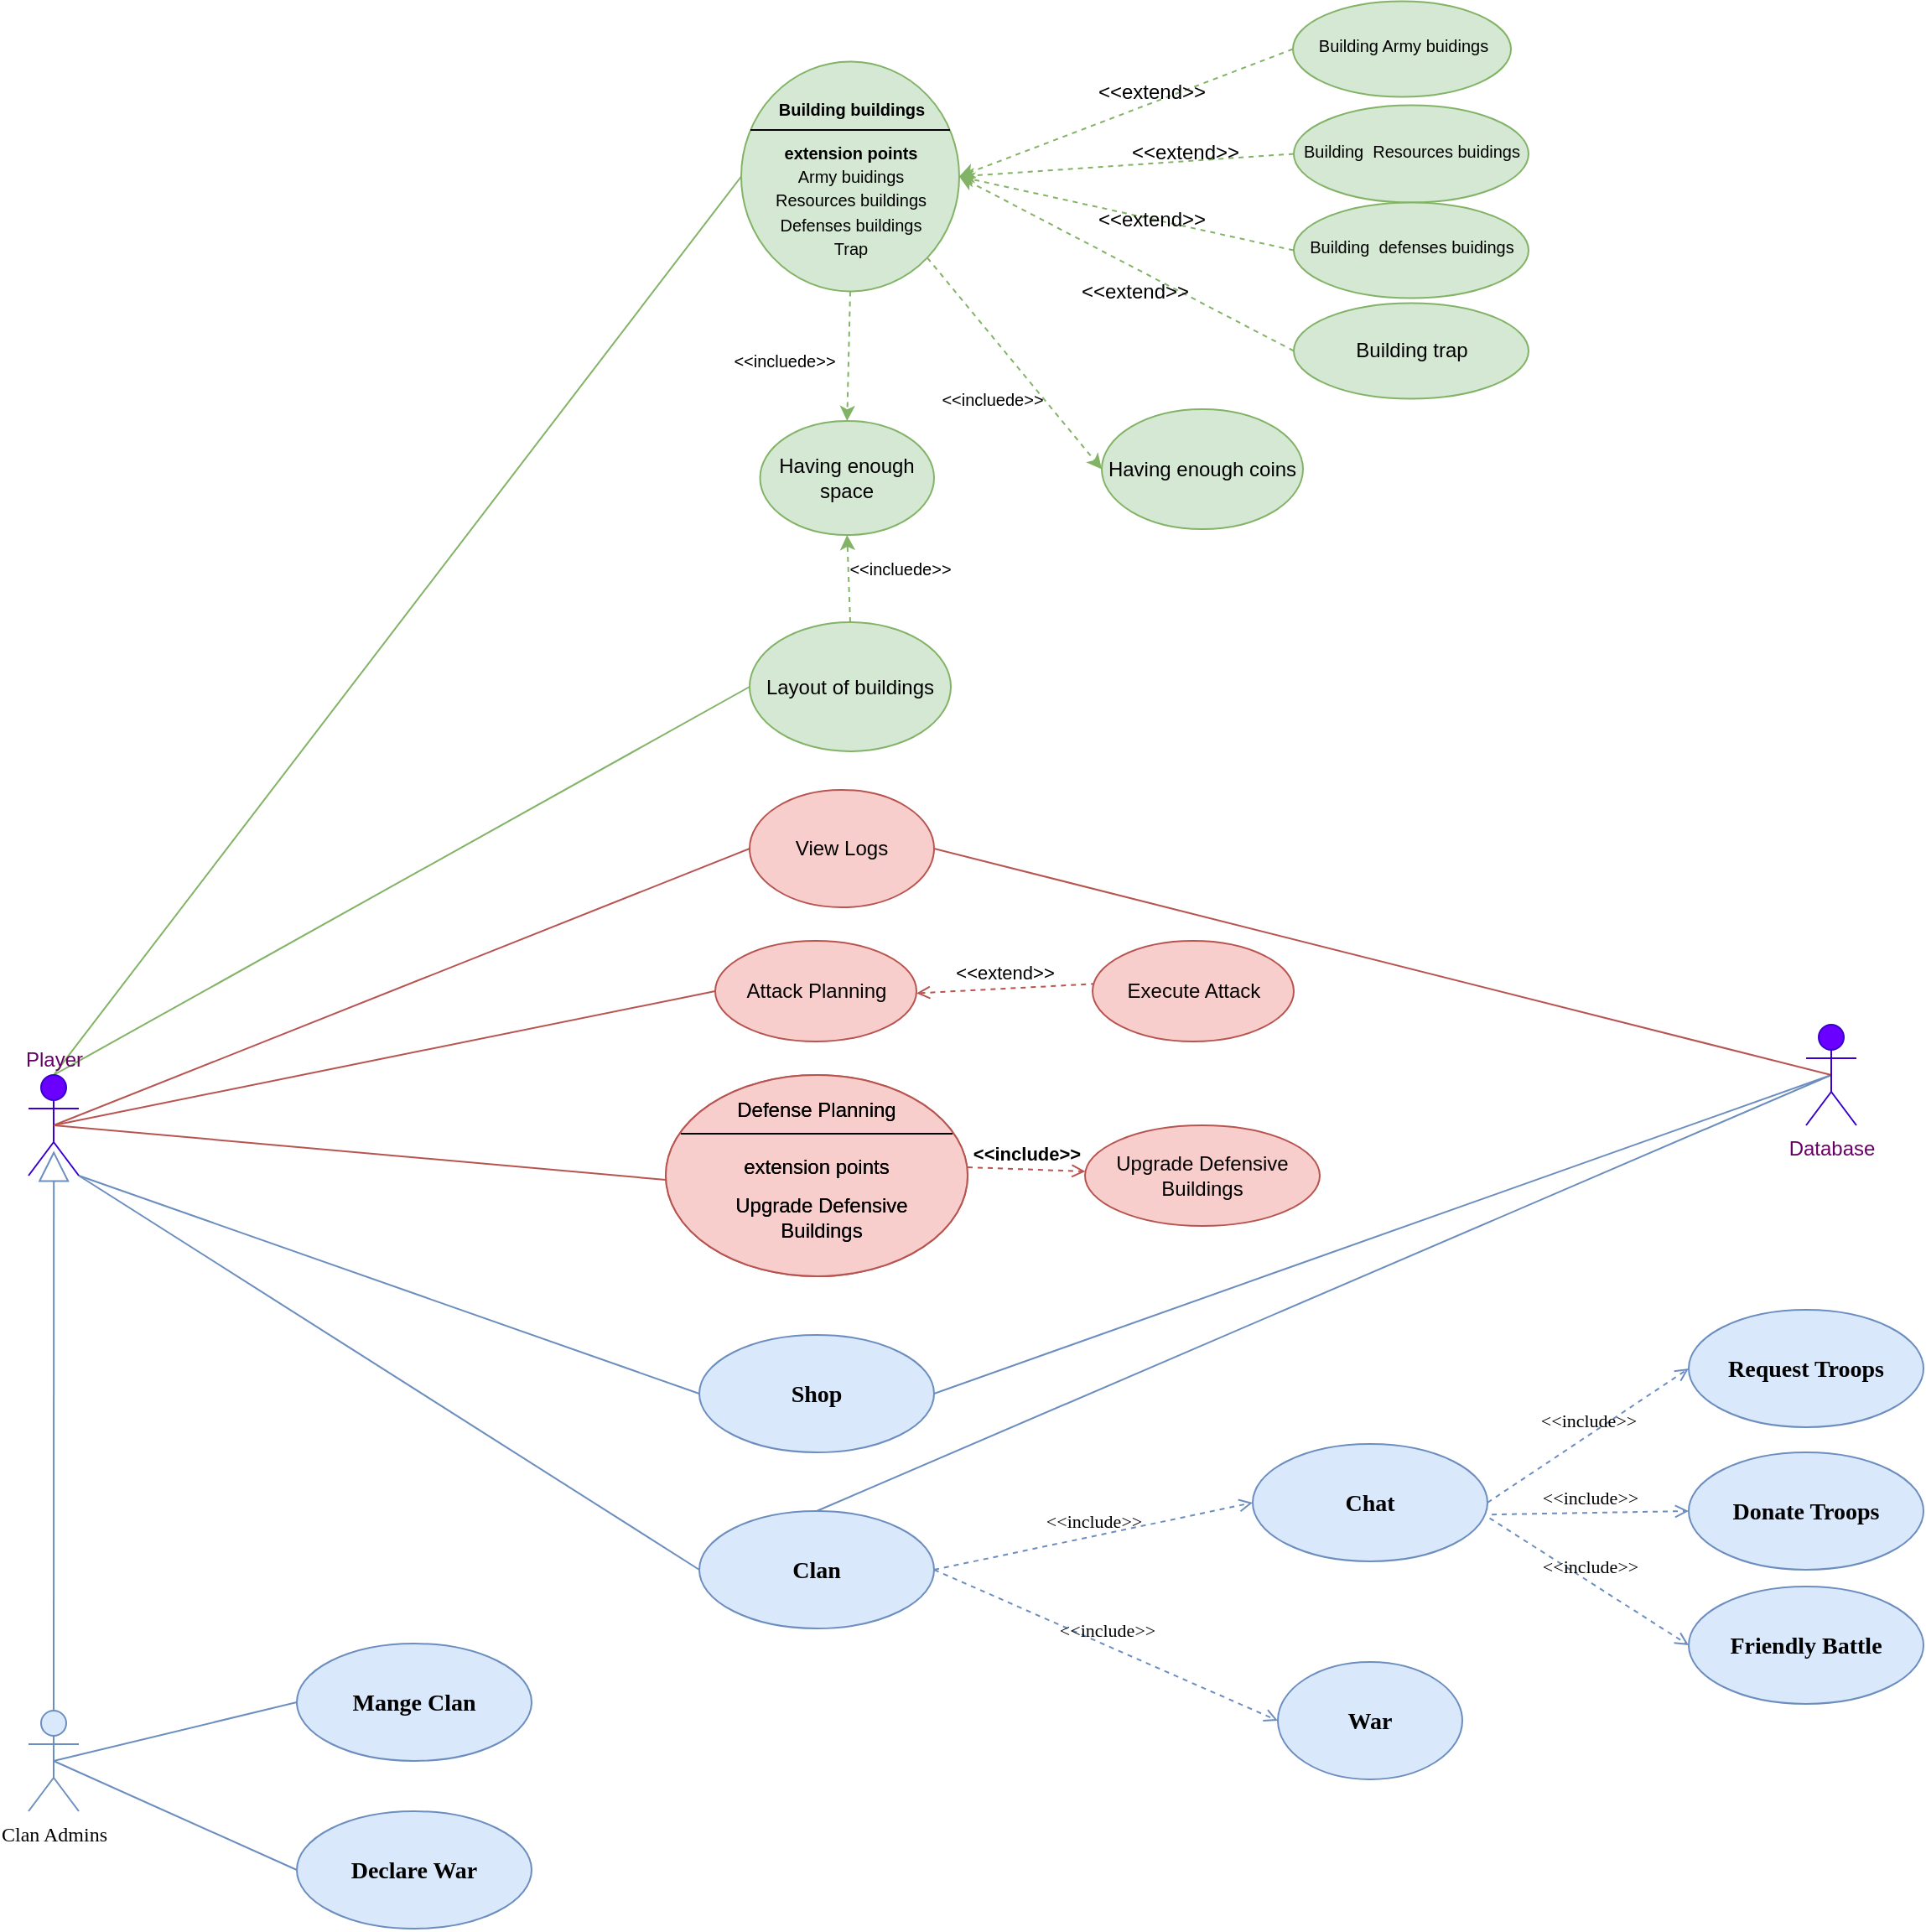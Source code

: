 <mxfile version="24.7.16">
  <diagram name="Page-1" id="IXEkiJA7K9ahuZo-6t04">
    <mxGraphModel dx="956" dy="523" grid="1" gridSize="10" guides="1" tooltips="1" connect="1" arrows="1" fold="1" page="1" pageScale="1" pageWidth="1100" pageHeight="850" background="none" math="0" shadow="0">
      <root>
        <mxCell id="0" />
        <mxCell id="1" parent="0" />
        <mxCell id="wQhMWK94Jkyffj1KBA8v-70" value="" style="ellipse;whiteSpace=wrap;html=1;fillColor=#d5e8d4;strokeColor=#82b366;" vertex="1" parent="1">
          <mxGeometry x="685" y="215.75" width="130" height="137" as="geometry" />
        </mxCell>
        <mxCell id="wQhMWK94Jkyffj1KBA8v-71" value="&lt;font style=&quot;font-size: 10px;&quot;&gt;&lt;b&gt;Building buildings&lt;/b&gt;&lt;/font&gt;" style="text;align=center;html=1;verticalAlign=middle;whiteSpace=wrap;rounded=0;" vertex="1" parent="1">
          <mxGeometry x="701.75" y="225.75" width="97.5" height="37" as="geometry" />
        </mxCell>
        <mxCell id="wQhMWK94Jkyffj1KBA8v-72" value="&lt;font style=&quot;font-size: 10px;&quot;&gt;&lt;b&gt;extension points&lt;/b&gt;&lt;/font&gt;&lt;div&gt;&lt;span style=&quot;font-size: 10px;&quot;&gt;Army buidings&lt;/span&gt;&lt;/div&gt;&lt;div&gt;&lt;span style=&quot;font-size: 10px;&quot;&gt;Resources buildings&lt;/span&gt;&lt;/div&gt;&lt;div&gt;&lt;span style=&quot;font-size: 10px;&quot;&gt;Defenses buildings&lt;/span&gt;&lt;/div&gt;&lt;div&gt;&lt;span style=&quot;font-size: 10px;&quot;&gt;Trap&lt;/span&gt;&lt;/div&gt;" style="text;align=center;html=1;verticalAlign=middle;whiteSpace=wrap;rounded=0;" vertex="1" parent="1">
          <mxGeometry x="703.75" y="274.75" width="92.5" height="47" as="geometry" />
        </mxCell>
        <mxCell id="wQhMWK94Jkyffj1KBA8v-73" value="" style="line;strokeWidth=1;html=1;" vertex="1" parent="1">
          <mxGeometry x="690.5" y="243" width="119" height="27" as="geometry" />
        </mxCell>
        <mxCell id="wQhMWK94Jkyffj1KBA8v-74" value="Having enough space" style="ellipse;whiteSpace=wrap;html=1;fillColor=#d5e8d4;strokeColor=#82b366;" vertex="1" parent="1">
          <mxGeometry x="696.25" y="430" width="103.75" height="68" as="geometry" />
        </mxCell>
        <mxCell id="wQhMWK94Jkyffj1KBA8v-75" value="" style="endArrow=classic;html=1;rounded=0;dashed=1;entryX=0.5;entryY=0;entryDx=0;entryDy=0;fillColor=#d5e8d4;strokeColor=#82b366;exitX=0.5;exitY=1;exitDx=0;exitDy=0;" edge="1" parent="1" target="wQhMWK94Jkyffj1KBA8v-74" source="wQhMWK94Jkyffj1KBA8v-70">
          <mxGeometry width="50" height="50" relative="1" as="geometry">
            <mxPoint x="734.2" y="310" as="sourcePoint" />
            <mxPoint x="734.1" y="370" as="targetPoint" />
          </mxGeometry>
        </mxCell>
        <mxCell id="wQhMWK94Jkyffj1KBA8v-76" value="&lt;font style=&quot;font-size: 10px;&quot;&gt;&amp;lt;&amp;lt;incluede&amp;gt;&amp;gt;&lt;/font&gt;" style="text;align=center;html=1;verticalAlign=middle;whiteSpace=wrap;rounded=0;" vertex="1" parent="1">
          <mxGeometry x="696.25" y="380" width="30" height="27" as="geometry" />
        </mxCell>
        <mxCell id="wQhMWK94Jkyffj1KBA8v-77" value="Layout of buildings" style="ellipse;whiteSpace=wrap;html=1;fillColor=#d5e8d4;strokeColor=#82b366;" vertex="1" parent="1">
          <mxGeometry x="690" y="550" width="120" height="77" as="geometry" />
        </mxCell>
        <mxCell id="wQhMWK94Jkyffj1KBA8v-78" value="" style="endArrow=none;html=1;rounded=0;entryX=0;entryY=0.5;entryDx=0;entryDy=0;exitX=0.5;exitY=0;exitDx=0;exitDy=0;exitPerimeter=0;fillColor=#d5e8d4;strokeColor=#82b366;" edge="1" parent="1" source="wQhMWK94Jkyffj1KBA8v-131" target="wQhMWK94Jkyffj1KBA8v-77">
          <mxGeometry width="50" height="50" relative="1" as="geometry">
            <mxPoint x="485" y="335.667" as="sourcePoint" />
            <mxPoint x="535" y="320" as="targetPoint" />
          </mxGeometry>
        </mxCell>
        <mxCell id="wQhMWK94Jkyffj1KBA8v-79" value="" style="endArrow=none;html=1;rounded=0;entryX=0;entryY=0.5;entryDx=0;entryDy=0;fillColor=#d5e8d4;strokeColor=#82b366;exitX=0.5;exitY=0;exitDx=0;exitDy=0;exitPerimeter=0;" edge="1" parent="1" target="wQhMWK94Jkyffj1KBA8v-70" source="wQhMWK94Jkyffj1KBA8v-131">
          <mxGeometry width="50" height="50" relative="1" as="geometry">
            <mxPoint x="485" y="330" as="sourcePoint" />
            <mxPoint x="535" y="280" as="targetPoint" />
          </mxGeometry>
        </mxCell>
        <mxCell id="wQhMWK94Jkyffj1KBA8v-80" value="" style="endArrow=classic;html=1;rounded=0;entryX=0.5;entryY=1;entryDx=0;entryDy=0;exitX=0.5;exitY=0;exitDx=0;exitDy=0;dashed=1;fillColor=#d5e8d4;strokeColor=#82b366;" edge="1" parent="1" source="wQhMWK94Jkyffj1KBA8v-77" target="wQhMWK94Jkyffj1KBA8v-74">
          <mxGeometry width="50" height="50" relative="1" as="geometry">
            <mxPoint x="730.75" y="480" as="sourcePoint" />
            <mxPoint x="780.75" y="430" as="targetPoint" />
          </mxGeometry>
        </mxCell>
        <mxCell id="wQhMWK94Jkyffj1KBA8v-81" value="&lt;font style=&quot;font-size: 10px;&quot;&gt;&amp;lt;&amp;lt;incluede&amp;gt;&amp;gt;&lt;/font&gt;" style="text;align=center;html=1;verticalAlign=middle;whiteSpace=wrap;rounded=0;" vertex="1" parent="1">
          <mxGeometry x="750" y="494.5" width="60" height="47" as="geometry" />
        </mxCell>
        <mxCell id="wQhMWK94Jkyffj1KBA8v-82" value="&lt;div&gt;&lt;br&gt;&lt;/div&gt;" style="ellipse;whiteSpace=wrap;html=1;fillColor=#d5e8d4;strokeColor=#82b366;" vertex="1" parent="1">
          <mxGeometry x="1014" y="179.75" width="130" height="57" as="geometry" />
        </mxCell>
        <mxCell id="wQhMWK94Jkyffj1KBA8v-83" value="&lt;div&gt;&lt;br&gt;&lt;/div&gt;" style="ellipse;whiteSpace=wrap;html=1;fillColor=#d5e8d4;strokeColor=#82b366;" vertex="1" parent="1">
          <mxGeometry x="1014.5" y="241.75" width="140" height="58" as="geometry" />
        </mxCell>
        <mxCell id="wQhMWK94Jkyffj1KBA8v-84" value="&lt;div&gt;&lt;br&gt;&lt;/div&gt;" style="ellipse;whiteSpace=wrap;html=1;fillColor=#d5e8d4;strokeColor=#82b366;" vertex="1" parent="1">
          <mxGeometry x="1014.5" y="299.75" width="140" height="57" as="geometry" />
        </mxCell>
        <mxCell id="wQhMWK94Jkyffj1KBA8v-85" value="Building trap" style="ellipse;whiteSpace=wrap;html=1;fillColor=#d5e8d4;strokeColor=#82b366;" vertex="1" parent="1">
          <mxGeometry x="1014.5" y="359.75" width="140" height="57" as="geometry" />
        </mxCell>
        <mxCell id="wQhMWK94Jkyffj1KBA8v-86" value="Having enough coins" style="ellipse;whiteSpace=wrap;html=1;fillColor=#d5e8d4;strokeColor=#82b366;" vertex="1" parent="1">
          <mxGeometry x="900" y="423" width="120" height="71.5" as="geometry" />
        </mxCell>
        <mxCell id="wQhMWK94Jkyffj1KBA8v-87" value="" style="endArrow=classic;html=1;rounded=0;entryX=0;entryY=0.5;entryDx=0;entryDy=0;exitX=1;exitY=1;exitDx=0;exitDy=0;dashed=1;fillColor=#d5e8d4;strokeColor=#82b366;" edge="1" parent="1" source="wQhMWK94Jkyffj1KBA8v-70" target="wQhMWK94Jkyffj1KBA8v-86">
          <mxGeometry width="50" height="50" relative="1" as="geometry">
            <mxPoint x="769.5" y="292" as="sourcePoint" />
            <mxPoint x="849.5" y="330" as="targetPoint" />
          </mxGeometry>
        </mxCell>
        <mxCell id="wQhMWK94Jkyffj1KBA8v-88" value="&lt;font style=&quot;font-size: 10px;&quot;&gt;&amp;lt;&amp;lt;incluede&amp;gt;&amp;gt;&lt;/font&gt;" style="text;align=center;html=1;verticalAlign=middle;whiteSpace=wrap;rounded=0;" vertex="1" parent="1">
          <mxGeometry x="820" y="393" width="30" height="47" as="geometry" />
        </mxCell>
        <mxCell id="wQhMWK94Jkyffj1KBA8v-89" value="" style="endArrow=classic;html=1;rounded=0;entryX=1;entryY=0.5;entryDx=0;entryDy=0;exitX=0;exitY=0.5;exitDx=0;exitDy=0;dashed=1;fillColor=#d5e8d4;strokeColor=#82b366;" edge="1" parent="1" source="wQhMWK94Jkyffj1KBA8v-82" target="wQhMWK94Jkyffj1KBA8v-70">
          <mxGeometry width="50" height="50" relative="1" as="geometry">
            <mxPoint x="799.5" y="380" as="sourcePoint" />
            <mxPoint x="849.5" y="330" as="targetPoint" />
          </mxGeometry>
        </mxCell>
        <mxCell id="wQhMWK94Jkyffj1KBA8v-92" value="" style="endArrow=classic;html=1;rounded=0;entryX=1;entryY=0.5;entryDx=0;entryDy=0;exitX=0;exitY=0.5;exitDx=0;exitDy=0;dashed=1;fillColor=#d5e8d4;strokeColor=#82b366;" edge="1" parent="1" source="wQhMWK94Jkyffj1KBA8v-85" target="wQhMWK94Jkyffj1KBA8v-70">
          <mxGeometry width="50" height="50" relative="1" as="geometry">
            <mxPoint x="879.5" y="320" as="sourcePoint" />
            <mxPoint x="799.5" y="375" as="targetPoint" />
          </mxGeometry>
        </mxCell>
        <mxCell id="wQhMWK94Jkyffj1KBA8v-93" value="&lt;div&gt;&lt;span style=&quot;font-size: 10px;&quot;&gt;Building&amp;nbsp; defenses buidings&lt;/span&gt;&lt;/div&gt;&lt;div&gt;&lt;span style=&quot;font-size: 10px;&quot;&gt;&lt;br&gt;&lt;/span&gt;&lt;/div&gt;" style="text;align=center;html=1;verticalAlign=middle;whiteSpace=wrap;rounded=0;" vertex="1" parent="1">
          <mxGeometry x="1009.5" y="309.75" width="150" height="47" as="geometry" />
        </mxCell>
        <mxCell id="wQhMWK94Jkyffj1KBA8v-94" value="&lt;div&gt;&lt;div&gt;&lt;span style=&quot;font-size: 10px;&quot;&gt;Building&amp;nbsp; Resources buidings&lt;/span&gt;&lt;/div&gt;&lt;/div&gt;&lt;div&gt;&lt;span style=&quot;font-size: 10px;&quot;&gt;&lt;br&gt;&lt;/span&gt;&lt;/div&gt;" style="text;align=center;html=1;verticalAlign=middle;whiteSpace=wrap;rounded=0;" vertex="1" parent="1">
          <mxGeometry x="1009.5" y="252.75" width="150" height="47" as="geometry" />
        </mxCell>
        <mxCell id="wQhMWK94Jkyffj1KBA8v-95" value="&lt;div&gt;&lt;div&gt;&lt;div&gt;&lt;span style=&quot;font-size: 10px;&quot;&gt;Building Army buidings&lt;/span&gt;&lt;/div&gt;&lt;/div&gt;&lt;/div&gt;&lt;div&gt;&lt;span style=&quot;font-size: 10px;&quot;&gt;&lt;br&gt;&lt;/span&gt;&lt;/div&gt;" style="text;align=center;html=1;verticalAlign=middle;whiteSpace=wrap;rounded=0;" vertex="1" parent="1">
          <mxGeometry x="1004.5" y="189.75" width="150" height="47" as="geometry" />
        </mxCell>
        <mxCell id="wQhMWK94Jkyffj1KBA8v-97" value="&amp;lt;&amp;lt;extend&amp;gt;&amp;gt;" style="text;align=center;html=1;verticalAlign=middle;whiteSpace=wrap;rounded=0;" vertex="1" parent="1">
          <mxGeometry x="890" y="326" width="60" height="54" as="geometry" />
        </mxCell>
        <mxCell id="wQhMWK94Jkyffj1KBA8v-100" value="&amp;lt;&amp;lt;extend&amp;gt;&amp;gt;" style="text;align=center;html=1;verticalAlign=middle;whiteSpace=wrap;rounded=0;" vertex="1" parent="1">
          <mxGeometry x="900" y="207" width="60" height="54" as="geometry" />
        </mxCell>
        <mxCell id="wQhMWK94Jkyffj1KBA8v-105" style="rounded=0;orthogonalLoop=1;jettySize=auto;html=1;exitX=1;exitY=1;exitDx=0;exitDy=0;exitPerimeter=0;entryX=0;entryY=0.5;entryDx=0;entryDy=0;fontFamily=Verdana;fontColor=#000000;endArrow=none;endFill=0;fillColor=#dae8fc;strokeColor=#6c8ebf;" edge="1" parent="1" source="wQhMWK94Jkyffj1KBA8v-131" target="wQhMWK94Jkyffj1KBA8v-114">
          <mxGeometry relative="1" as="geometry">
            <mxPoint x="1195" y="830" as="sourcePoint" />
          </mxGeometry>
        </mxCell>
        <mxCell id="wQhMWK94Jkyffj1KBA8v-106" style="rounded=0;orthogonalLoop=1;jettySize=auto;html=1;exitX=1;exitY=1;exitDx=0;exitDy=0;exitPerimeter=0;entryX=0;entryY=0.5;entryDx=0;entryDy=0;fontColor=#000000;fillColor=#dae8fc;strokeColor=#6c8ebf;endArrow=none;endFill=0;" edge="1" parent="1" source="wQhMWK94Jkyffj1KBA8v-131" target="wQhMWK94Jkyffj1KBA8v-126">
          <mxGeometry relative="1" as="geometry">
            <mxPoint x="1195" y="830" as="sourcePoint" />
          </mxGeometry>
        </mxCell>
        <mxCell id="wQhMWK94Jkyffj1KBA8v-108" style="rounded=0;orthogonalLoop=1;jettySize=auto;html=1;exitX=0.5;exitY=0.5;exitDx=0;exitDy=0;exitPerimeter=0;entryX=0;entryY=0.5;entryDx=0;entryDy=0;endArrow=none;endFill=0;fontColor=#000000;fillColor=#dae8fc;strokeColor=#6c8ebf;" edge="1" parent="1" source="wQhMWK94Jkyffj1KBA8v-110" target="wQhMWK94Jkyffj1KBA8v-117">
          <mxGeometry relative="1" as="geometry" />
        </mxCell>
        <mxCell id="wQhMWK94Jkyffj1KBA8v-109" style="rounded=0;orthogonalLoop=1;jettySize=auto;html=1;exitX=0.5;exitY=0.5;exitDx=0;exitDy=0;exitPerimeter=0;entryX=0;entryY=0.5;entryDx=0;entryDy=0;endArrow=none;endFill=0;fontColor=#000000;fillColor=#dae8fc;strokeColor=#6c8ebf;" edge="1" parent="1" source="wQhMWK94Jkyffj1KBA8v-110" target="wQhMWK94Jkyffj1KBA8v-128">
          <mxGeometry relative="1" as="geometry">
            <mxPoint x="370" y="1340.878" as="targetPoint" />
          </mxGeometry>
        </mxCell>
        <mxCell id="wQhMWK94Jkyffj1KBA8v-110" value="Clan Admins&lt;div&gt;&lt;br&gt;&lt;/div&gt;" style="shape=umlActor;verticalLabelPosition=bottom;verticalAlign=top;html=1;outlineConnect=0;fontFamily=Verdana;fillColor=#dae8fc;strokeColor=#6c8ebf;" vertex="1" parent="1">
          <mxGeometry x="260" y="1199" width="30" height="60" as="geometry" />
        </mxCell>
        <mxCell id="wQhMWK94Jkyffj1KBA8v-111" value="&lt;p style=&quot;margin: 0px 0px 0px 21px; text-indent: -21px; font-style: normal; font-variant: normal; font-stretch: normal; font-size: 14px; line-height: normal; font-size-adjust: none; font-kerning: auto; font-feature-settings: normal; font-optical-sizing: auto; font-variation-settings: normal;&quot;&gt;&lt;b&gt;Request Troops&lt;/b&gt;&lt;/p&gt;" style="ellipse;whiteSpace=wrap;html=1;fontFamily=Verdana;fillColor=#dae8fc;strokeColor=#6c8ebf;" vertex="1" parent="1">
          <mxGeometry x="1250" y="960" width="140" height="70" as="geometry" />
        </mxCell>
        <mxCell id="wQhMWK94Jkyffj1KBA8v-112" value="&lt;p style=&quot;margin: 0px 0px 0px 21px; text-indent: -21px; font-style: normal; font-variant: normal; font-stretch: normal; font-size: 14px; line-height: normal; font-size-adjust: none; font-kerning: auto; font-feature-settings: normal; font-optical-sizing: auto; font-variation-settings: normal;&quot;&gt;&lt;b&gt;Chat&lt;/b&gt;&lt;/p&gt;" style="ellipse;whiteSpace=wrap;html=1;fontFamily=Verdana;fillColor=#dae8fc;strokeColor=#6c8ebf;" vertex="1" parent="1">
          <mxGeometry x="990" y="1040" width="140" height="70" as="geometry" />
        </mxCell>
        <mxCell id="wQhMWK94Jkyffj1KBA8v-113" value="&lt;p style=&quot;margin: 0px 0px 0px 21px; text-indent: -21px; font-style: normal; font-variant: normal; font-stretch: normal; font-size: 14px; line-height: normal; font-size-adjust: none; font-kerning: auto; font-feature-settings: normal; font-optical-sizing: auto; font-variation-settings: normal;&quot;&gt;&lt;b&gt;Donate Troops&lt;/b&gt;&lt;/p&gt;" style="ellipse;whiteSpace=wrap;html=1;fontFamily=Verdana;fillColor=#dae8fc;strokeColor=#6c8ebf;" vertex="1" parent="1">
          <mxGeometry x="1250" y="1045" width="140" height="70" as="geometry" />
        </mxCell>
        <mxCell id="wQhMWK94Jkyffj1KBA8v-114" value="&lt;p style=&quot;margin: 0px 0px 0px 21px; text-indent: -21px; font-style: normal; font-variant: normal; font-stretch: normal; font-size: 14px; line-height: normal; font-size-adjust: none; font-kerning: auto; font-feature-settings: normal; font-optical-sizing: auto; font-variation-settings: normal;&quot;&gt;&lt;b&gt;Clan&lt;/b&gt;&lt;/p&gt;" style="ellipse;whiteSpace=wrap;html=1;fontFamily=Verdana;fillColor=#dae8fc;strokeColor=#6c8ebf;" vertex="1" parent="1">
          <mxGeometry x="660" y="1080" width="140" height="70" as="geometry" />
        </mxCell>
        <mxCell id="wQhMWK94Jkyffj1KBA8v-115" value="&amp;lt;&amp;lt;include&amp;gt;&amp;gt;" style="html=1;verticalAlign=bottom;labelBackgroundColor=none;endArrow=open;endFill=0;dashed=1;rounded=0;entryX=0;entryY=0.5;entryDx=0;entryDy=0;exitX=1;exitY=0.5;exitDx=0;exitDy=0;fontFamily=Verdana;fontColor=#000000;fillColor=#dae8fc;strokeColor=#6c8ebf;" edge="1" parent="1" source="wQhMWK94Jkyffj1KBA8v-114" target="wQhMWK94Jkyffj1KBA8v-112">
          <mxGeometry width="160" relative="1" as="geometry">
            <mxPoint x="790" y="1251.5" as="sourcePoint" />
            <mxPoint x="950" y="1251.5" as="targetPoint" />
          </mxGeometry>
        </mxCell>
        <mxCell id="wQhMWK94Jkyffj1KBA8v-116" value="&amp;lt;&amp;lt;include&amp;gt;&amp;gt;" style="html=1;verticalAlign=bottom;labelBackgroundColor=none;endArrow=open;endFill=0;dashed=1;rounded=0;entryX=0;entryY=0.5;entryDx=0;entryDy=0;exitX=1;exitY=0.5;exitDx=0;exitDy=0;fontFamily=Verdana;fontColor=#000000;fillColor=#dae8fc;strokeColor=#6c8ebf;" edge="1" parent="1" source="wQhMWK94Jkyffj1KBA8v-112" target="wQhMWK94Jkyffj1KBA8v-111">
          <mxGeometry width="160" relative="1" as="geometry">
            <mxPoint x="1060" y="1214.5" as="sourcePoint" />
            <mxPoint x="1250" y="1000" as="targetPoint" />
          </mxGeometry>
        </mxCell>
        <mxCell id="wQhMWK94Jkyffj1KBA8v-117" value="&lt;p style=&quot;margin: 0px 0px 0px 21px; text-indent: -21px; font-style: normal; font-variant: normal; font-stretch: normal; font-size: 14px; line-height: normal; font-size-adjust: none; font-kerning: auto; font-feature-settings: normal; font-optical-sizing: auto; font-variation-settings: normal;&quot;&gt;&lt;b&gt;Mange Clan&lt;/b&gt;&lt;/p&gt;" style="ellipse;whiteSpace=wrap;html=1;fontFamily=Verdana;fillColor=#dae8fc;strokeColor=#6c8ebf;" vertex="1" parent="1">
          <mxGeometry x="420" y="1159" width="140" height="70" as="geometry" />
        </mxCell>
        <mxCell id="wQhMWK94Jkyffj1KBA8v-118" value="" style="endArrow=block;endSize=16;endFill=0;html=1;rounded=0;exitX=0.5;exitY=0;exitDx=0;exitDy=0;exitPerimeter=0;fontColor=#000000;fillColor=#dae8fc;strokeColor=#6c8ebf;entryX=0.503;entryY=0.753;entryDx=0;entryDy=0;entryPerimeter=0;" edge="1" parent="1" source="wQhMWK94Jkyffj1KBA8v-110" target="wQhMWK94Jkyffj1KBA8v-131">
          <mxGeometry width="160" relative="1" as="geometry">
            <mxPoint x="274.55" y="1100" as="sourcePoint" />
            <mxPoint x="274.55" y="890" as="targetPoint" />
          </mxGeometry>
        </mxCell>
        <mxCell id="wQhMWK94Jkyffj1KBA8v-119" value="&amp;lt;&amp;lt;include&amp;gt;&amp;gt;" style="html=1;verticalAlign=bottom;labelBackgroundColor=none;endArrow=open;endFill=0;dashed=1;rounded=0;exitX=1.018;exitY=0.601;exitDx=0;exitDy=0;fontFamily=Verdana;fontColor=#000000;exitPerimeter=0;entryX=0;entryY=0.5;entryDx=0;entryDy=0;fillColor=#dae8fc;strokeColor=#6c8ebf;" edge="1" parent="1" source="wQhMWK94Jkyffj1KBA8v-112" target="wQhMWK94Jkyffj1KBA8v-113">
          <mxGeometry width="160" relative="1" as="geometry">
            <mxPoint x="1140" y="1155" as="sourcePoint" />
            <mxPoint x="1210" y="1175" as="targetPoint" />
          </mxGeometry>
        </mxCell>
        <mxCell id="wQhMWK94Jkyffj1KBA8v-120" value="&lt;p style=&quot;margin: 0px 0px 0px 21px; text-indent: -21px; font-style: normal; font-variant: normal; font-stretch: normal; font-size: 14px; line-height: normal; font-size-adjust: none; font-kerning: auto; font-feature-settings: normal; font-optical-sizing: auto; font-variation-settings: normal;&quot;&gt;&lt;b&gt;Friendly Battle&lt;/b&gt;&lt;/p&gt;" style="ellipse;whiteSpace=wrap;html=1;fontFamily=Verdana;fillColor=#dae8fc;strokeColor=#6c8ebf;" vertex="1" parent="1">
          <mxGeometry x="1250" y="1125" width="140" height="70" as="geometry" />
        </mxCell>
        <mxCell id="wQhMWK94Jkyffj1KBA8v-121" style="rounded=0;orthogonalLoop=1;jettySize=auto;html=1;exitX=0.5;exitY=0.5;exitDx=0;exitDy=0;exitPerimeter=0;entryX=0.5;entryY=0;entryDx=0;entryDy=0;endArrow=none;endFill=0;fontColor=#000000;fillColor=#dae8fc;strokeColor=#6c8ebf;" edge="1" parent="1" source="wQhMWK94Jkyffj1KBA8v-140" target="wQhMWK94Jkyffj1KBA8v-114">
          <mxGeometry relative="1" as="geometry">
            <mxPoint x="825" y="1001.5" as="sourcePoint" />
          </mxGeometry>
        </mxCell>
        <mxCell id="wQhMWK94Jkyffj1KBA8v-123" value="&lt;p style=&quot;margin: 0px 0px 0px 21px; text-indent: -21px; font-variant-numeric: normal; font-variant-east-asian: normal; font-variant-alternates: normal; font-variant-position: normal; font-stretch: normal; line-height: normal; font-size-adjust: none; font-kerning: auto; font-feature-settings: normal; font-optical-sizing: auto; font-variation-settings: normal;&quot;&gt;&lt;span style=&quot;font-size: 14px;&quot;&gt;&lt;b&gt;War&lt;/b&gt;&lt;/span&gt;&lt;/p&gt;" style="ellipse;whiteSpace=wrap;html=1;fontFamily=Verdana;fillColor=#dae8fc;strokeColor=#6c8ebf;" vertex="1" parent="1">
          <mxGeometry x="1005" y="1170" width="110" height="70" as="geometry" />
        </mxCell>
        <mxCell id="wQhMWK94Jkyffj1KBA8v-124" value="&amp;lt;&amp;lt;include&amp;gt;&amp;gt;" style="html=1;verticalAlign=bottom;labelBackgroundColor=none;endArrow=open;endFill=0;dashed=1;rounded=0;exitX=1.009;exitY=0.632;exitDx=0;exitDy=0;fontFamily=Verdana;fontColor=#000000;exitPerimeter=0;entryX=0;entryY=0.5;entryDx=0;entryDy=0;fillColor=#dae8fc;strokeColor=#6c8ebf;" edge="1" parent="1" source="wQhMWK94Jkyffj1KBA8v-112" target="wQhMWK94Jkyffj1KBA8v-120">
          <mxGeometry width="160" relative="1" as="geometry">
            <mxPoint x="1143" y="1092" as="sourcePoint" />
            <mxPoint x="1240" y="1060" as="targetPoint" />
          </mxGeometry>
        </mxCell>
        <mxCell id="wQhMWK94Jkyffj1KBA8v-125" value="&amp;lt;&amp;lt;include&amp;gt;&amp;gt;" style="html=1;verticalAlign=bottom;labelBackgroundColor=none;endArrow=open;endFill=0;dashed=1;rounded=0;entryX=0;entryY=0.5;entryDx=0;entryDy=0;fontFamily=Verdana;fontColor=#000000;exitX=1;exitY=0.5;exitDx=0;exitDy=0;fillColor=#dae8fc;strokeColor=#6c8ebf;" edge="1" parent="1" source="wQhMWK94Jkyffj1KBA8v-114" target="wQhMWK94Jkyffj1KBA8v-123">
          <mxGeometry width="160" relative="1" as="geometry">
            <mxPoint x="720" y="1211.5" as="sourcePoint" />
            <mxPoint x="810" y="1101.5" as="targetPoint" />
          </mxGeometry>
        </mxCell>
        <mxCell id="wQhMWK94Jkyffj1KBA8v-126" value="&lt;p style=&quot;margin: 0px 0px 0px 21px; text-indent: -21px; font-style: normal; font-variant: normal; font-stretch: normal; font-size: 14px; line-height: normal; font-size-adjust: none; font-kerning: auto; font-feature-settings: normal; font-optical-sizing: auto; font-variation-settings: normal;&quot;&gt;&lt;b&gt;Shop&lt;/b&gt;&lt;/p&gt;" style="ellipse;whiteSpace=wrap;html=1;fontFamily=Verdana;fillColor=#dae8fc;strokeColor=#6c8ebf;" vertex="1" parent="1">
          <mxGeometry x="660" y="975" width="140" height="70" as="geometry" />
        </mxCell>
        <mxCell id="wQhMWK94Jkyffj1KBA8v-127" style="rounded=0;orthogonalLoop=1;jettySize=auto;html=1;exitX=1;exitY=0.5;exitDx=0;exitDy=0;entryX=0.5;entryY=0.5;entryDx=0;entryDy=0;entryPerimeter=0;endArrow=none;endFill=0;fontColor=#000000;fillColor=#dae8fc;strokeColor=#6c8ebf;" edge="1" parent="1" source="wQhMWK94Jkyffj1KBA8v-126" target="wQhMWK94Jkyffj1KBA8v-140">
          <mxGeometry relative="1" as="geometry">
            <mxPoint x="825" y="1001.5" as="targetPoint" />
          </mxGeometry>
        </mxCell>
        <mxCell id="wQhMWK94Jkyffj1KBA8v-128" value="&lt;p style=&quot;margin: 0px 0px 0px 21px; text-indent: -21px; font-style: normal; font-variant: normal; font-stretch: normal; font-size: 14px; line-height: normal; font-size-adjust: none; font-kerning: auto; font-feature-settings: normal; font-optical-sizing: auto; font-variation-settings: normal;&quot;&gt;&lt;b&gt;Declare War&lt;/b&gt;&lt;br&gt;&lt;/p&gt;" style="ellipse;whiteSpace=wrap;html=1;fontFamily=Verdana;fillColor=#dae8fc;strokeColor=#6c8ebf;" vertex="1" parent="1">
          <mxGeometry x="420" y="1259" width="140" height="70" as="geometry" />
        </mxCell>
        <mxCell id="wQhMWK94Jkyffj1KBA8v-129" style="rounded=0;orthogonalLoop=1;jettySize=auto;html=1;exitX=0.5;exitY=0.5;exitDx=0;exitDy=0;exitPerimeter=0;entryX=0;entryY=0.5;entryDx=0;entryDy=0;endArrow=none;endFill=0;fillColor=#f8cecc;strokeColor=#b85450;" edge="1" parent="1" source="wQhMWK94Jkyffj1KBA8v-131" target="wQhMWK94Jkyffj1KBA8v-132">
          <mxGeometry relative="1" as="geometry" />
        </mxCell>
        <mxCell id="wQhMWK94Jkyffj1KBA8v-130" style="rounded=0;orthogonalLoop=1;jettySize=auto;html=1;exitX=0.5;exitY=0.5;exitDx=0;exitDy=0;exitPerimeter=0;entryX=0;entryY=0.5;entryDx=0;entryDy=0;endArrow=none;endFill=0;fillColor=#f8cecc;strokeColor=#b85450;" edge="1" parent="1" source="wQhMWK94Jkyffj1KBA8v-131" target="wQhMWK94Jkyffj1KBA8v-141">
          <mxGeometry relative="1" as="geometry" />
        </mxCell>
        <mxCell id="wQhMWK94Jkyffj1KBA8v-131" value="Player" style="shape=umlActor;verticalLabelPosition=top;verticalAlign=bottom;html=1;fillColor=#6a00ff;labelBackgroundColor=none;labelPosition=center;align=center;strokeColor=#3700CC;fontColor=#660066;" vertex="1" parent="1">
          <mxGeometry x="260" y="820" width="30" height="60" as="geometry" />
        </mxCell>
        <mxCell id="wQhMWK94Jkyffj1KBA8v-132" value="Attack Planning" style="ellipse;whiteSpace=wrap;html=1;fillColor=#f8cecc;strokeColor=#b85450;" vertex="1" parent="1">
          <mxGeometry x="669.5" y="740" width="120" height="60" as="geometry" />
        </mxCell>
        <mxCell id="wQhMWK94Jkyffj1KBA8v-133" value="Execute Attack" style="ellipse;whiteSpace=wrap;html=1;fillColor=#f8cecc;strokeColor=#b85450;" vertex="1" parent="1">
          <mxGeometry x="894.5" y="740" width="120" height="60" as="geometry" />
        </mxCell>
        <mxCell id="wQhMWK94Jkyffj1KBA8v-134" style="rounded=0;orthogonalLoop=1;jettySize=auto;html=1;exitX=0.5;exitY=0.5;exitDx=0;exitDy=0;exitPerimeter=0;entryX=0;entryY=0.75;entryDx=0;entryDy=0;endArrow=none;endFill=0;fillColor=#f8cecc;strokeColor=#b85450;" edge="1" parent="1" source="wQhMWK94Jkyffj1KBA8v-131" target="wQhMWK94Jkyffj1KBA8v-147">
          <mxGeometry relative="1" as="geometry">
            <mxPoint x="370.14" y="985.67" as="targetPoint" />
          </mxGeometry>
        </mxCell>
        <mxCell id="wQhMWK94Jkyffj1KBA8v-135" value="&amp;lt;&amp;lt;include&amp;gt;&amp;gt;" style="html=1;verticalAlign=bottom;labelBackgroundColor=none;endArrow=open;endFill=0;dashed=1;rounded=0;align=center;fontStyle=1;exitX=1;exitY=0.5;exitDx=0;exitDy=0;fillColor=#f8cecc;strokeColor=#b85450;" edge="1" parent="1" source="wQhMWK94Jkyffj1KBA8v-151" target="wQhMWK94Jkyffj1KBA8v-142">
          <mxGeometry width="160" relative="1" as="geometry">
            <mxPoint x="800" y="819.33" as="sourcePoint" />
            <mxPoint x="905" y="819.33" as="targetPoint" />
          </mxGeometry>
        </mxCell>
        <mxCell id="wQhMWK94Jkyffj1KBA8v-138" value="" style="shape=ellipse;container=1;horizontal=1;horizontalStack=0;resizeParent=1;resizeParentMax=0;resizeLast=0;html=1;dashed=0;collapsible=0;fillColor=#f8cecc;strokeColor=#b85450;" vertex="1" parent="1">
          <mxGeometry x="640" y="820" width="180" height="120" as="geometry" />
        </mxCell>
        <mxCell id="wQhMWK94Jkyffj1KBA8v-139" style="rounded=0;orthogonalLoop=1;jettySize=auto;html=1;exitX=0.5;exitY=0.5;exitDx=0;exitDy=0;exitPerimeter=0;entryX=1;entryY=0.5;entryDx=0;entryDy=0;endArrow=none;endFill=0;fillColor=#f8cecc;strokeColor=#b85450;" edge="1" parent="1" source="wQhMWK94Jkyffj1KBA8v-140" target="wQhMWK94Jkyffj1KBA8v-141">
          <mxGeometry relative="1" as="geometry" />
        </mxCell>
        <mxCell id="wQhMWK94Jkyffj1KBA8v-140" value="Database" style="shape=umlActor;verticalLabelPosition=bottom;verticalAlign=top;html=1;fillColor=#6a00ff;strokeColor=#3700CC;labelBackgroundColor=none;fontColor=#660066;" vertex="1" parent="1">
          <mxGeometry x="1320" y="790" width="30" height="60" as="geometry" />
        </mxCell>
        <mxCell id="wQhMWK94Jkyffj1KBA8v-141" value="View Logs" style="ellipse;whiteSpace=wrap;html=1;fillColor=#f8cecc;strokeColor=#b85450;" vertex="1" parent="1">
          <mxGeometry x="690" y="650" width="110" height="70" as="geometry" />
        </mxCell>
        <mxCell id="wQhMWK94Jkyffj1KBA8v-142" value="Upgrade Defensive Buildings" style="ellipse;whiteSpace=wrap;html=1;fillColor=#f8cecc;strokeColor=#b85450;" vertex="1" parent="1">
          <mxGeometry x="890" y="850" width="140" height="60" as="geometry" />
        </mxCell>
        <mxCell id="wQhMWK94Jkyffj1KBA8v-143" value="&amp;lt;&amp;lt;extend&amp;gt;&amp;gt;" style="html=1;verticalAlign=bottom;labelBackgroundColor=none;endArrow=none;endFill=0;dashed=1;rounded=0;exitX=1;exitY=0.75;exitDx=0;exitDy=0;entryX=0.007;entryY=0.428;entryDx=0;entryDy=0;flowAnimation=0;shadow=0;startArrow=open;startFill=0;align=center;fillColor=#f8cecc;strokeColor=#b85450;labelPosition=center;verticalLabelPosition=top;entryPerimeter=0;" edge="1" parent="1" target="wQhMWK94Jkyffj1KBA8v-133">
          <mxGeometry width="160" relative="1" as="geometry">
            <mxPoint x="789.5" y="771.25" as="sourcePoint" />
            <mxPoint x="859.5" y="768.75" as="targetPoint" />
          </mxGeometry>
        </mxCell>
        <mxCell id="wQhMWK94Jkyffj1KBA8v-144" value="" style="shape=ellipse;container=1;horizontal=1;horizontalStack=0;resizeParent=1;resizeParentMax=0;resizeLast=0;html=1;dashed=0;collapsible=0;fillColor=#f8cecc;strokeColor=#b85450;" vertex="1" parent="1">
          <mxGeometry x="640" y="820" width="180" height="120" as="geometry" />
        </mxCell>
        <mxCell id="wQhMWK94Jkyffj1KBA8v-145" value="Defense Planning" style="html=1;strokeColor=none;fillColor=none;align=center;verticalAlign=bottom;rotatable=0;whiteSpace=wrap;" vertex="1" parent="wQhMWK94Jkyffj1KBA8v-144">
          <mxGeometry width="180" height="30" as="geometry" />
        </mxCell>
        <mxCell id="wQhMWK94Jkyffj1KBA8v-146" value="" style="line;strokeWidth=1;fillColor=none;rotatable=0;labelPosition=right;points=[];portConstraint=eastwest;dashed=0;resizeWidth=1;" vertex="1" parent="wQhMWK94Jkyffj1KBA8v-144">
          <mxGeometry x="9" y="30" width="162" height="10" as="geometry" />
        </mxCell>
        <mxCell id="wQhMWK94Jkyffj1KBA8v-147" value="extension points" style="text;html=1;align=center;verticalAlign=middle;rotatable=0;fillColor=none;strokeColor=none;whiteSpace=wrap;" vertex="1" parent="wQhMWK94Jkyffj1KBA8v-144">
          <mxGeometry y="40" width="180" height="30" as="geometry" />
        </mxCell>
        <mxCell id="wQhMWK94Jkyffj1KBA8v-148" value="&lt;span style=&quot;&quot;&gt;Upgrade Defensive Buildings&lt;/span&gt;" style="text;html=1;align=center;verticalAlign=middle;rotatable=0;spacingLeft=25;fillColor=none;strokeColor=none;whiteSpace=wrap;" vertex="1" parent="wQhMWK94Jkyffj1KBA8v-144">
          <mxGeometry x="-10" y="70" width="181" height="30" as="geometry" />
        </mxCell>
        <mxCell id="wQhMWK94Jkyffj1KBA8v-149" value="Defense Planning" style="html=1;strokeColor=none;fillColor=none;align=center;verticalAlign=bottom;rotatable=0;whiteSpace=wrap;" vertex="1" parent="wQhMWK94Jkyffj1KBA8v-144">
          <mxGeometry width="180" height="30" as="geometry" />
        </mxCell>
        <mxCell id="wQhMWK94Jkyffj1KBA8v-150" value="" style="line;strokeWidth=1;fillColor=none;rotatable=0;labelPosition=right;points=[];portConstraint=eastwest;dashed=0;resizeWidth=1;" vertex="1" parent="wQhMWK94Jkyffj1KBA8v-144">
          <mxGeometry x="9" y="30" width="162" height="10" as="geometry" />
        </mxCell>
        <mxCell id="wQhMWK94Jkyffj1KBA8v-151" value="extension points" style="text;html=1;align=center;verticalAlign=middle;rotatable=0;fillColor=none;strokeColor=none;whiteSpace=wrap;" vertex="1" parent="wQhMWK94Jkyffj1KBA8v-144">
          <mxGeometry y="40" width="180" height="30" as="geometry" />
        </mxCell>
        <mxCell id="wQhMWK94Jkyffj1KBA8v-152" value="&lt;span style=&quot;&quot;&gt;Upgrade Defensive Buildings&lt;/span&gt;" style="text;html=1;align=center;verticalAlign=middle;rotatable=0;spacingLeft=25;fillColor=none;strokeColor=none;whiteSpace=wrap;" vertex="1" parent="wQhMWK94Jkyffj1KBA8v-144">
          <mxGeometry x="-10" y="70" width="181" height="30" as="geometry" />
        </mxCell>
        <mxCell id="wQhMWK94Jkyffj1KBA8v-157" value="" style="endArrow=classic;html=1;rounded=0;exitX=0;exitY=0.5;exitDx=0;exitDy=0;dashed=1;fillColor=#d5e8d4;strokeColor=#82b366;entryX=1;entryY=0.5;entryDx=0;entryDy=0;" edge="1" parent="1" source="wQhMWK94Jkyffj1KBA8v-84" target="wQhMWK94Jkyffj1KBA8v-70">
          <mxGeometry width="50" height="50" relative="1" as="geometry">
            <mxPoint x="1065" y="229" as="sourcePoint" />
            <mxPoint x="1000" y="231.571" as="targetPoint" />
          </mxGeometry>
        </mxCell>
        <mxCell id="wQhMWK94Jkyffj1KBA8v-158" value="" style="endArrow=classic;html=1;rounded=0;exitX=0;exitY=0.5;exitDx=0;exitDy=0;dashed=1;fillColor=#d5e8d4;strokeColor=#82b366;entryX=1;entryY=0.5;entryDx=0;entryDy=0;" edge="1" parent="1" source="wQhMWK94Jkyffj1KBA8v-83" target="wQhMWK94Jkyffj1KBA8v-70">
          <mxGeometry width="50" height="50" relative="1" as="geometry">
            <mxPoint x="1065" y="171" as="sourcePoint" />
            <mxPoint x="800" y="260" as="targetPoint" />
          </mxGeometry>
        </mxCell>
        <mxCell id="wQhMWK94Jkyffj1KBA8v-160" value="&amp;lt;&amp;lt;extend&amp;gt;&amp;gt;" style="text;align=center;html=1;verticalAlign=middle;whiteSpace=wrap;rounded=0;" vertex="1" parent="1">
          <mxGeometry x="900" y="283" width="60" height="54" as="geometry" />
        </mxCell>
        <mxCell id="wQhMWK94Jkyffj1KBA8v-161" value="&amp;lt;&amp;lt;extend&amp;gt;&amp;gt;" style="text;align=center;html=1;verticalAlign=middle;whiteSpace=wrap;rounded=0;" vertex="1" parent="1">
          <mxGeometry x="920" y="243" width="60" height="54" as="geometry" />
        </mxCell>
      </root>
    </mxGraphModel>
  </diagram>
</mxfile>

